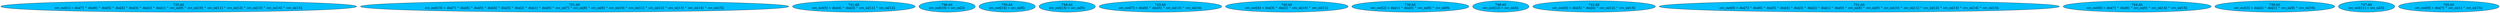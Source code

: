 strict digraph "compose( ,  )" {
	node [label="\N"];
	"735:AS"	 [ast="<pyverilog.vparser.ast.Assign object at 0x7f55b282a0d0>",
		def_var="['crc_out']",
		fillcolor=deepskyblue,
		label="735:AS
crc_out[1] = din[7] ^ din[6] ^ din[5] ^ din[4] ^ din[3] ^ din[2] ^ din[1] ^ crc_in[9] ^ crc_in[10] ^ crc_in[11] ^ crc_in[\
12] ^ crc_in[13] ^ crc_in[14] ^ crc_in[15];",
		statements="[]",
		style=filled,
		typ=Assign,
		use_var="['din', 'din', 'din', 'din', 'din', 'din', 'din', 'crc_in', 'crc_in', 'crc_in', 'crc_in', 'crc_in', 'crc_in', 'crc_in']"];
	"751:AS"	 [ast="<pyverilog.vparser.ast.Assign object at 0x7f55b2829950>",
		def_var="['crc_out']",
		fillcolor=deepskyblue,
		label="751:AS
crc_out[15] = din[7] ^ din[6] ^ din[5] ^ din[4] ^ din[3] ^ din[2] ^ din[1] ^ din[0] ^ crc_in[7] ^ crc_in[8] ^ crc_in[9] ^ \
crc_in[10] ^ crc_in[11] ^ crc_in[12] ^ crc_in[13] ^ crc_in[14] ^ crc_in[15];",
		statements="[]",
		style=filled,
		typ=Assign,
		use_var="['din', 'din', 'din', 'din', 'din', 'din', 'din', 'din', 'crc_in', 'crc_in', 'crc_in', 'crc_in', 'crc_in', 'crc_in', 'crc_in', '\
crc_in', 'crc_in']"];
	"741:AS"	 [ast="<pyverilog.vparser.ast.Assign object at 0x7f55b27f5610>",
		def_var="['crc_out']",
		fillcolor=deepskyblue,
		label="741:AS
crc_out[5] = din[4] ^ din[3] ^ crc_in[11] ^ crc_in[12];",
		statements="[]",
		style=filled,
		typ=Assign,
		use_var="['din', 'din', 'crc_in', 'crc_in']"];
	"746:AS"	 [ast="<pyverilog.vparser.ast.Assign object at 0x7f55b2828d90>",
		def_var="['crc_out']",
		fillcolor=deepskyblue,
		label="746:AS
crc_out[10] = crc_in[2];",
		statements="[]",
		style=filled,
		typ=Assign,
		use_var="['crc_in']"];
	"750:AS"	 [ast="<pyverilog.vparser.ast.Assign object at 0x7f55b282b6d0>",
		def_var="['crc_out']",
		fillcolor=deepskyblue,
		label="750:AS
crc_out[14] = crc_in[6];",
		statements="[]",
		style=filled,
		typ=Assign,
		use_var="['crc_in']"];
	"749:AS"	 [ast="<pyverilog.vparser.ast.Assign object at 0x7f55b282b490>",
		def_var="['crc_out']",
		fillcolor=deepskyblue,
		label="749:AS
crc_out[13] = crc_in[5];",
		statements="[]",
		style=filled,
		typ=Assign,
		use_var="['crc_in']"];
	"743:AS"	 [ast="<pyverilog.vparser.ast.Assign object at 0x7f55b28280d0>",
		def_var="['crc_out']",
		fillcolor=deepskyblue,
		label="743:AS
crc_out[7] = din[6] ^ din[5] ^ crc_in[13] ^ crc_in[14];",
		statements="[]",
		style=filled,
		typ=Assign,
		use_var="['din', 'din', 'crc_in', 'crc_in']"];
	"740:AS"	 [ast="<pyverilog.vparser.ast.Assign object at 0x7f55b27f50d0>",
		def_var="['crc_out']",
		fillcolor=deepskyblue,
		label="740:AS
crc_out[4] = din[3] ^ din[2] ^ crc_in[10] ^ crc_in[11];",
		statements="[]",
		style=filled,
		typ=Assign,
		use_var="['din', 'din', 'crc_in', 'crc_in']"];
	"738:AS"	 [ast="<pyverilog.vparser.ast.Assign object at 0x7f55b282a610>",
		def_var="['crc_out']",
		fillcolor=deepskyblue,
		label="738:AS
crc_out[2] = din[1] ^ din[0] ^ crc_in[8] ^ crc_in[9];",
		statements="[]",
		style=filled,
		typ=Assign,
		use_var="['din', 'din', 'crc_in', 'crc_in']"];
	"748:AS"	 [ast="<pyverilog.vparser.ast.Assign object at 0x7f55b282b250>",
		def_var="['crc_out']",
		fillcolor=deepskyblue,
		label="748:AS
crc_out[12] = crc_in[4];",
		statements="[]",
		style=filled,
		typ=Assign,
		use_var="['crc_in']"];
	"742:AS"	 [ast="<pyverilog.vparser.ast.Assign object at 0x7f55b27f5b50>",
		def_var="['crc_out']",
		fillcolor=deepskyblue,
		label="742:AS
crc_out[6] = din[5] ^ din[4] ^ crc_in[12] ^ crc_in[13];",
		statements="[]",
		style=filled,
		typ=Assign,
		use_var="['din', 'din', 'crc_in', 'crc_in']"];
	"731:AS"	 [ast="<pyverilog.vparser.ast.Assign object at 0x7f55b505c890>",
		def_var="['crc_out']",
		fillcolor=deepskyblue,
		label="731:AS
crc_out[0] = din[7] ^ din[6] ^ din[5] ^ din[4] ^ din[3] ^ din[2] ^ din[1] ^ din[0] ^ crc_in[8] ^ crc_in[9] ^ crc_in[10] ^ \
crc_in[11] ^ crc_in[12] ^ crc_in[13] ^ crc_in[14] ^ crc_in[15];",
		statements="[]",
		style=filled,
		typ=Assign,
		use_var="['din', 'din', 'din', 'din', 'din', 'din', 'din', 'din', 'crc_in', 'crc_in', 'crc_in', 'crc_in', 'crc_in', 'crc_in', 'crc_in', '\
crc_in']"];
	"744:AS"	 [ast="<pyverilog.vparser.ast.Assign object at 0x7f55b2828710>",
		def_var="['crc_out']",
		fillcolor=deepskyblue,
		label="744:AS
crc_out[8] = din[7] ^ din[6] ^ crc_in[0] ^ crc_in[14] ^ crc_in[15];",
		statements="[]",
		style=filled,
		typ=Assign,
		use_var="['din', 'din', 'crc_in', 'crc_in', 'crc_in']"];
	"739:AS"	 [ast="<pyverilog.vparser.ast.Assign object at 0x7f55b282ab50>",
		def_var="['crc_out']",
		fillcolor=deepskyblue,
		label="739:AS
crc_out[3] = din[2] ^ din[1] ^ crc_in[9] ^ crc_in[10];",
		statements="[]",
		style=filled,
		typ=Assign,
		use_var="['din', 'din', 'crc_in', 'crc_in']"];
	"747:AS"	 [ast="<pyverilog.vparser.ast.Assign object at 0x7f55b2828fd0>",
		def_var="['crc_out']",
		fillcolor=deepskyblue,
		label="747:AS
crc_out[11] = crc_in[3];",
		statements="[]",
		style=filled,
		typ=Assign,
		use_var="['crc_in']"];
	"745:AS"	 [ast="<pyverilog.vparser.ast.Assign object at 0x7f55b2828b50>",
		def_var="['crc_out']",
		fillcolor=deepskyblue,
		label="745:AS
crc_out[9] = din[7] ^ crc_in[1] ^ crc_in[15];",
		statements="[]",
		style=filled,
		typ=Assign,
		use_var="['din', 'crc_in', 'crc_in']"];
}
